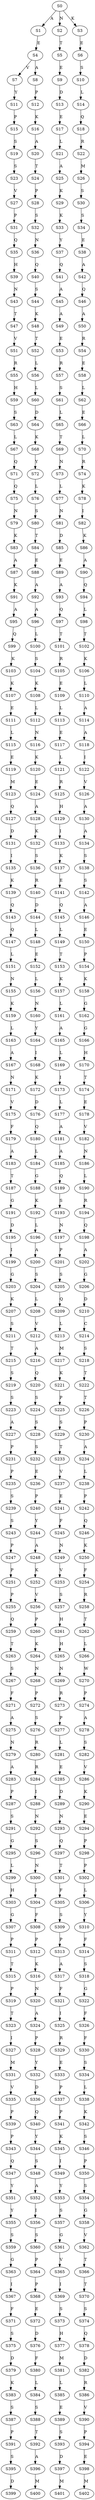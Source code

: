 strict digraph  {
	S0 -> S1 [ label = A ];
	S0 -> S2 [ label = N ];
	S0 -> S3 [ label = K ];
	S1 -> S4 [ label = E ];
	S2 -> S5 [ label = T ];
	S3 -> S6 [ label = E ];
	S4 -> S7 [ label = V ];
	S4 -> S8 [ label = A ];
	S5 -> S9 [ label = E ];
	S6 -> S10 [ label = S ];
	S7 -> S11 [ label = Y ];
	S8 -> S12 [ label = P ];
	S9 -> S13 [ label = D ];
	S10 -> S14 [ label = L ];
	S11 -> S15 [ label = P ];
	S12 -> S16 [ label = K ];
	S13 -> S17 [ label = E ];
	S14 -> S18 [ label = Q ];
	S15 -> S19 [ label = S ];
	S16 -> S20 [ label = A ];
	S17 -> S21 [ label = L ];
	S18 -> S22 [ label = R ];
	S19 -> S23 [ label = S ];
	S20 -> S24 [ label = T ];
	S21 -> S25 [ label = A ];
	S22 -> S26 [ label = M ];
	S23 -> S27 [ label = V ];
	S24 -> S28 [ label = P ];
	S25 -> S29 [ label = K ];
	S26 -> S30 [ label = S ];
	S27 -> S31 [ label = P ];
	S28 -> S32 [ label = S ];
	S29 -> S33 [ label = K ];
	S30 -> S34 [ label = S ];
	S31 -> S35 [ label = Q ];
	S32 -> S36 [ label = N ];
	S33 -> S37 [ label = Y ];
	S34 -> S38 [ label = E ];
	S35 -> S39 [ label = H ];
	S36 -> S40 [ label = Q ];
	S37 -> S41 [ label = Q ];
	S38 -> S42 [ label = A ];
	S39 -> S43 [ label = N ];
	S40 -> S44 [ label = S ];
	S41 -> S45 [ label = A ];
	S42 -> S46 [ label = Q ];
	S43 -> S47 [ label = T ];
	S44 -> S48 [ label = K ];
	S45 -> S49 [ label = A ];
	S46 -> S50 [ label = A ];
	S47 -> S51 [ label = V ];
	S48 -> S52 [ label = T ];
	S49 -> S53 [ label = E ];
	S50 -> S54 [ label = R ];
	S51 -> S55 [ label = R ];
	S52 -> S56 [ label = L ];
	S53 -> S57 [ label = R ];
	S54 -> S58 [ label = E ];
	S55 -> S59 [ label = H ];
	S56 -> S60 [ label = L ];
	S57 -> S61 [ label = S ];
	S58 -> S62 [ label = L ];
	S59 -> S63 [ label = S ];
	S60 -> S64 [ label = D ];
	S61 -> S65 [ label = L ];
	S62 -> S66 [ label = E ];
	S63 -> S67 [ label = L ];
	S64 -> S68 [ label = K ];
	S65 -> S69 [ label = T ];
	S66 -> S70 [ label = L ];
	S67 -> S71 [ label = Q ];
	S68 -> S72 [ label = Y ];
	S69 -> S73 [ label = N ];
	S70 -> S74 [ label = R ];
	S71 -> S75 [ label = Q ];
	S72 -> S76 [ label = L ];
	S73 -> S77 [ label = L ];
	S74 -> S78 [ label = K ];
	S75 -> S79 [ label = N ];
	S76 -> S80 [ label = S ];
	S77 -> S81 [ label = N ];
	S78 -> S82 [ label = I ];
	S79 -> S83 [ label = K ];
	S80 -> S84 [ label = T ];
	S81 -> S85 [ label = D ];
	S82 -> S86 [ label = K ];
	S83 -> S87 [ label = A ];
	S84 -> S88 [ label = E ];
	S85 -> S89 [ label = E ];
	S86 -> S90 [ label = A ];
	S87 -> S91 [ label = K ];
	S88 -> S92 [ label = A ];
	S89 -> S93 [ label = A ];
	S90 -> S94 [ label = Q ];
	S91 -> S95 [ label = A ];
	S92 -> S96 [ label = A ];
	S93 -> S97 [ label = Q ];
	S94 -> S98 [ label = L ];
	S95 -> S99 [ label = Q ];
	S96 -> S100 [ label = L ];
	S97 -> S101 [ label = T ];
	S98 -> S102 [ label = T ];
	S99 -> S103 [ label = K ];
	S100 -> S104 [ label = S ];
	S101 -> S105 [ label = R ];
	S102 -> S106 [ label = K ];
	S103 -> S107 [ label = K ];
	S104 -> S108 [ label = K ];
	S105 -> S109 [ label = E ];
	S106 -> S110 [ label = L ];
	S107 -> S111 [ label = E ];
	S108 -> S112 [ label = L ];
	S109 -> S113 [ label = L ];
	S110 -> S114 [ label = A ];
	S111 -> S115 [ label = L ];
	S112 -> S116 [ label = N ];
	S113 -> S117 [ label = E ];
	S114 -> S118 [ label = A ];
	S115 -> S119 [ label = E ];
	S116 -> S120 [ label = K ];
	S117 -> S121 [ label = L ];
	S118 -> S122 [ label = I ];
	S119 -> S123 [ label = M ];
	S120 -> S124 [ label = E ];
	S121 -> S125 [ label = R ];
	S122 -> S126 [ label = V ];
	S123 -> S127 [ label = Q ];
	S124 -> S128 [ label = A ];
	S125 -> S129 [ label = H ];
	S126 -> S130 [ label = A ];
	S127 -> S131 [ label = D ];
	S128 -> S132 [ label = K ];
	S129 -> S133 [ label = I ];
	S130 -> S134 [ label = A ];
	S131 -> S135 [ label = I ];
	S132 -> S136 [ label = S ];
	S133 -> S137 [ label = K ];
	S134 -> S138 [ label = S ];
	S135 -> S139 [ label = K ];
	S136 -> S140 [ label = R ];
	S137 -> S141 [ label = E ];
	S138 -> S142 [ label = S ];
	S139 -> S143 [ label = Q ];
	S140 -> S144 [ label = D ];
	S141 -> S145 [ label = Q ];
	S142 -> S146 [ label = A ];
	S143 -> S147 [ label = Q ];
	S144 -> S148 [ label = L ];
	S145 -> S149 [ label = L ];
	S146 -> S150 [ label = E ];
	S147 -> S151 [ label = L ];
	S148 -> S152 [ label = E ];
	S149 -> S153 [ label = T ];
	S150 -> S154 [ label = P ];
	S151 -> S155 [ label = N ];
	S152 -> S156 [ label = L ];
	S153 -> S157 [ label = K ];
	S154 -> S158 [ label = K ];
	S155 -> S159 [ label = K ];
	S156 -> S160 [ label = N ];
	S157 -> S161 [ label = L ];
	S158 -> S162 [ label = G ];
	S159 -> S163 [ label = L ];
	S160 -> S164 [ label = Y ];
	S161 -> S165 [ label = A ];
	S162 -> S166 [ label = G ];
	S163 -> S167 [ label = A ];
	S164 -> S168 [ label = I ];
	S165 -> S169 [ label = L ];
	S166 -> S170 [ label = H ];
	S167 -> S171 [ label = N ];
	S168 -> S172 [ label = K ];
	S169 -> S173 [ label = I ];
	S170 -> S174 [ label = T ];
	S171 -> S175 [ label = V ];
	S172 -> S176 [ label = D ];
	S173 -> S177 [ label = L ];
	S174 -> S178 [ label = E ];
	S175 -> S179 [ label = F ];
	S176 -> S180 [ label = Q ];
	S177 -> S181 [ label = A ];
	S178 -> S182 [ label = V ];
	S179 -> S183 [ label = A ];
	S180 -> S184 [ label = L ];
	S181 -> S185 [ label = A ];
	S182 -> S186 [ label = N ];
	S183 -> S187 [ label = T ];
	S184 -> S188 [ label = G ];
	S185 -> S189 [ label = Q ];
	S186 -> S190 [ label = L ];
	S187 -> S191 [ label = G ];
	S188 -> S192 [ label = K ];
	S189 -> S193 [ label = S ];
	S190 -> S194 [ label = R ];
	S191 -> S195 [ label = D ];
	S192 -> S196 [ label = L ];
	S193 -> S197 [ label = N ];
	S194 -> S198 [ label = Q ];
	S195 -> S199 [ label = I ];
	S196 -> S200 [ label = A ];
	S197 -> S201 [ label = P ];
	S198 -> S202 [ label = A ];
	S199 -> S203 [ label = G ];
	S200 -> S204 [ label = S ];
	S201 -> S205 [ label = S ];
	S202 -> S206 [ label = G ];
	S203 -> S207 [ label = K ];
	S204 -> S208 [ label = L ];
	S205 -> S209 [ label = Q ];
	S206 -> S210 [ label = D ];
	S207 -> S211 [ label = S ];
	S208 -> S212 [ label = V ];
	S209 -> S213 [ label = L ];
	S210 -> S214 [ label = C ];
	S211 -> S215 [ label = T ];
	S212 -> S216 [ label = A ];
	S213 -> S217 [ label = M ];
	S214 -> S218 [ label = S ];
	S215 -> S219 [ label = S ];
	S216 -> S220 [ label = Q ];
	S217 -> S221 [ label = K ];
	S218 -> S222 [ label = T ];
	S219 -> S223 [ label = S ];
	S220 -> S224 [ label = S ];
	S221 -> S225 [ label = P ];
	S222 -> S226 [ label = T ];
	S223 -> S227 [ label = A ];
	S224 -> S228 [ label = S ];
	S225 -> S229 [ label = S ];
	S226 -> S230 [ label = P ];
	S227 -> S231 [ label = P ];
	S228 -> S232 [ label = S ];
	S229 -> S233 [ label = T ];
	S230 -> S234 [ label = A ];
	S231 -> S235 [ label = P ];
	S232 -> S236 [ label = E ];
	S233 -> S237 [ label = V ];
	S234 -> S238 [ label = L ];
	S235 -> S239 [ label = S ];
	S236 -> S240 [ label = P ];
	S237 -> S241 [ label = E ];
	S238 -> S242 [ label = P ];
	S239 -> S243 [ label = S ];
	S240 -> S244 [ label = Y ];
	S241 -> S245 [ label = F ];
	S242 -> S246 [ label = Q ];
	S243 -> S247 [ label = P ];
	S244 -> S248 [ label = A ];
	S245 -> S249 [ label = N ];
	S246 -> S250 [ label = K ];
	S247 -> S251 [ label = P ];
	S248 -> S252 [ label = K ];
	S249 -> S253 [ label = V ];
	S250 -> S254 [ label = F ];
	S251 -> S255 [ label = P ];
	S252 -> S256 [ label = V ];
	S253 -> S257 [ label = S ];
	S254 -> S258 [ label = R ];
	S255 -> S259 [ label = Q ];
	S256 -> S260 [ label = P ];
	S257 -> S261 [ label = H ];
	S258 -> S262 [ label = T ];
	S259 -> S263 [ label = T ];
	S260 -> S264 [ label = K ];
	S261 -> S265 [ label = H ];
	S262 -> S266 [ label = L ];
	S263 -> S267 [ label = S ];
	S264 -> S268 [ label = N ];
	S265 -> S269 [ label = N ];
	S266 -> S270 [ label = W ];
	S267 -> S271 [ label = F ];
	S268 -> S272 [ label = P ];
	S269 -> S273 [ label = R ];
	S270 -> S274 [ label = P ];
	S271 -> S275 [ label = A ];
	S272 -> S276 [ label = S ];
	S273 -> S277 [ label = P ];
	S274 -> S278 [ label = A ];
	S275 -> S279 [ label = N ];
	S276 -> S280 [ label = R ];
	S277 -> S281 [ label = L ];
	S278 -> S282 [ label = S ];
	S279 -> S283 [ label = A ];
	S280 -> S284 [ label = R ];
	S281 -> S285 [ label = E ];
	S282 -> S286 [ label = V ];
	S283 -> S287 [ label = P ];
	S284 -> S288 [ label = I ];
	S285 -> S289 [ label = D ];
	S286 -> S290 [ label = K ];
	S287 -> S291 [ label = S ];
	S288 -> S292 [ label = N ];
	S289 -> S293 [ label = N ];
	S290 -> S294 [ label = E ];
	S291 -> S295 [ label = G ];
	S292 -> S296 [ label = S ];
	S293 -> S297 [ label = Q ];
	S294 -> S298 [ label = P ];
	S295 -> S299 [ label = L ];
	S296 -> S300 [ label = N ];
	S297 -> S301 [ label = T ];
	S298 -> S302 [ label = P ];
	S299 -> S303 [ label = H ];
	S300 -> S304 [ label = I ];
	S301 -> S305 [ label = F ];
	S302 -> S306 [ label = L ];
	S303 -> S307 [ label = G ];
	S304 -> S308 [ label = F ];
	S305 -> S309 [ label = S ];
	S306 -> S310 [ label = Y ];
	S307 -> S311 [ label = P ];
	S308 -> S312 [ label = P ];
	S309 -> S313 [ label = P ];
	S310 -> S314 [ label = F ];
	S311 -> S315 [ label = T ];
	S312 -> S316 [ label = K ];
	S313 -> S317 [ label = A ];
	S314 -> S318 [ label = S ];
	S315 -> S319 [ label = P ];
	S316 -> S320 [ label = N ];
	S317 -> S321 [ label = F ];
	S318 -> S322 [ label = G ];
	S319 -> S323 [ label = T ];
	S320 -> S324 [ label = A ];
	S321 -> S325 [ label = I ];
	S322 -> S326 [ label = F ];
	S323 -> S327 [ label = I ];
	S324 -> S328 [ label = P ];
	S325 -> S329 [ label = R ];
	S326 -> S330 [ label = F ];
	S327 -> S331 [ label = M ];
	S328 -> S332 [ label = Y ];
	S329 -> S333 [ label = E ];
	S330 -> S334 [ label = S ];
	S331 -> S335 [ label = V ];
	S332 -> S336 [ label = D ];
	S333 -> S337 [ label = P ];
	S334 -> S338 [ label = L ];
	S335 -> S339 [ label = P ];
	S336 -> S340 [ label = Q ];
	S337 -> S341 [ label = P ];
	S338 -> S342 [ label = K ];
	S339 -> S343 [ label = P ];
	S340 -> S344 [ label = Y ];
	S341 -> S345 [ label = K ];
	S342 -> S346 [ label = S ];
	S343 -> S347 [ label = Q ];
	S344 -> S348 [ label = S ];
	S345 -> S349 [ label = I ];
	S346 -> S350 [ label = P ];
	S347 -> S351 [ label = Y ];
	S348 -> S352 [ label = A ];
	S349 -> S353 [ label = Y ];
	S350 -> S354 [ label = S ];
	S351 -> S355 [ label = Y ];
	S352 -> S356 [ label = I ];
	S353 -> S357 [ label = S ];
	S354 -> S358 [ label = G ];
	S355 -> S359 [ label = S ];
	S356 -> S360 [ label = S ];
	S357 -> S361 [ label = G ];
	S358 -> S362 [ label = V ];
	S359 -> S363 [ label = G ];
	S360 -> S364 [ label = P ];
	S361 -> S365 [ label = V ];
	S362 -> S366 [ label = T ];
	S363 -> S367 [ label = I ];
	S364 -> S368 [ label = P ];
	S365 -> S369 [ label = I ];
	S366 -> S370 [ label = T ];
	S367 -> S371 [ label = F ];
	S368 -> S372 [ label = E ];
	S369 -> S373 [ label = S ];
	S370 -> S374 [ label = S ];
	S371 -> S375 [ label = S ];
	S372 -> S376 [ label = D ];
	S373 -> S377 [ label = H ];
	S374 -> S378 [ label = Q ];
	S375 -> S379 [ label = D ];
	S376 -> S380 [ label = F ];
	S377 -> S381 [ label = M ];
	S378 -> S382 [ label = D ];
	S379 -> S383 [ label = K ];
	S380 -> S384 [ label = L ];
	S381 -> S385 [ label = L ];
	S382 -> S386 [ label = R ];
	S383 -> S387 [ label = S ];
	S384 -> S388 [ label = S ];
	S385 -> S389 [ label = E ];
	S386 -> S390 [ label = V ];
	S387 -> S391 [ label = P ];
	S388 -> S392 [ label = T ];
	S389 -> S393 [ label = S ];
	S390 -> S394 [ label = P ];
	S391 -> S395 [ label = S ];
	S392 -> S396 [ label = A ];
	S393 -> S397 [ label = D ];
	S394 -> S398 [ label = E ];
	S395 -> S399 [ label = D ];
	S396 -> S400 [ label = M ];
	S397 -> S401 [ label = M ];
	S398 -> S402 [ label = M ];
}
